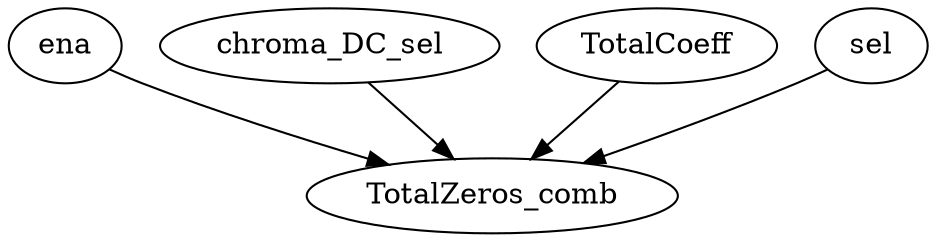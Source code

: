 strict digraph "" {
	ena	 [complexity=8,
		importance=1.37629451584,
		rank=0.17203681448];
	TotalZeros_comb	 [complexity=0,
		importance=0.148485845008,
		rank=0.0];
	ena -> TotalZeros_comb;
	chroma_DC_sel	 [complexity=3,
		importance=0.633865290802,
		rank=0.211288430267];
	chroma_DC_sel -> TotalZeros_comb;
	TotalCoeff	 [complexity=3,
		importance=0.485379445794,
		rank=0.161793148598];
	TotalCoeff -> TotalZeros_comb;
	sel	 [complexity=8,
		importance=1.37629451584,
		rank=0.17203681448];
	sel -> TotalZeros_comb;
}
